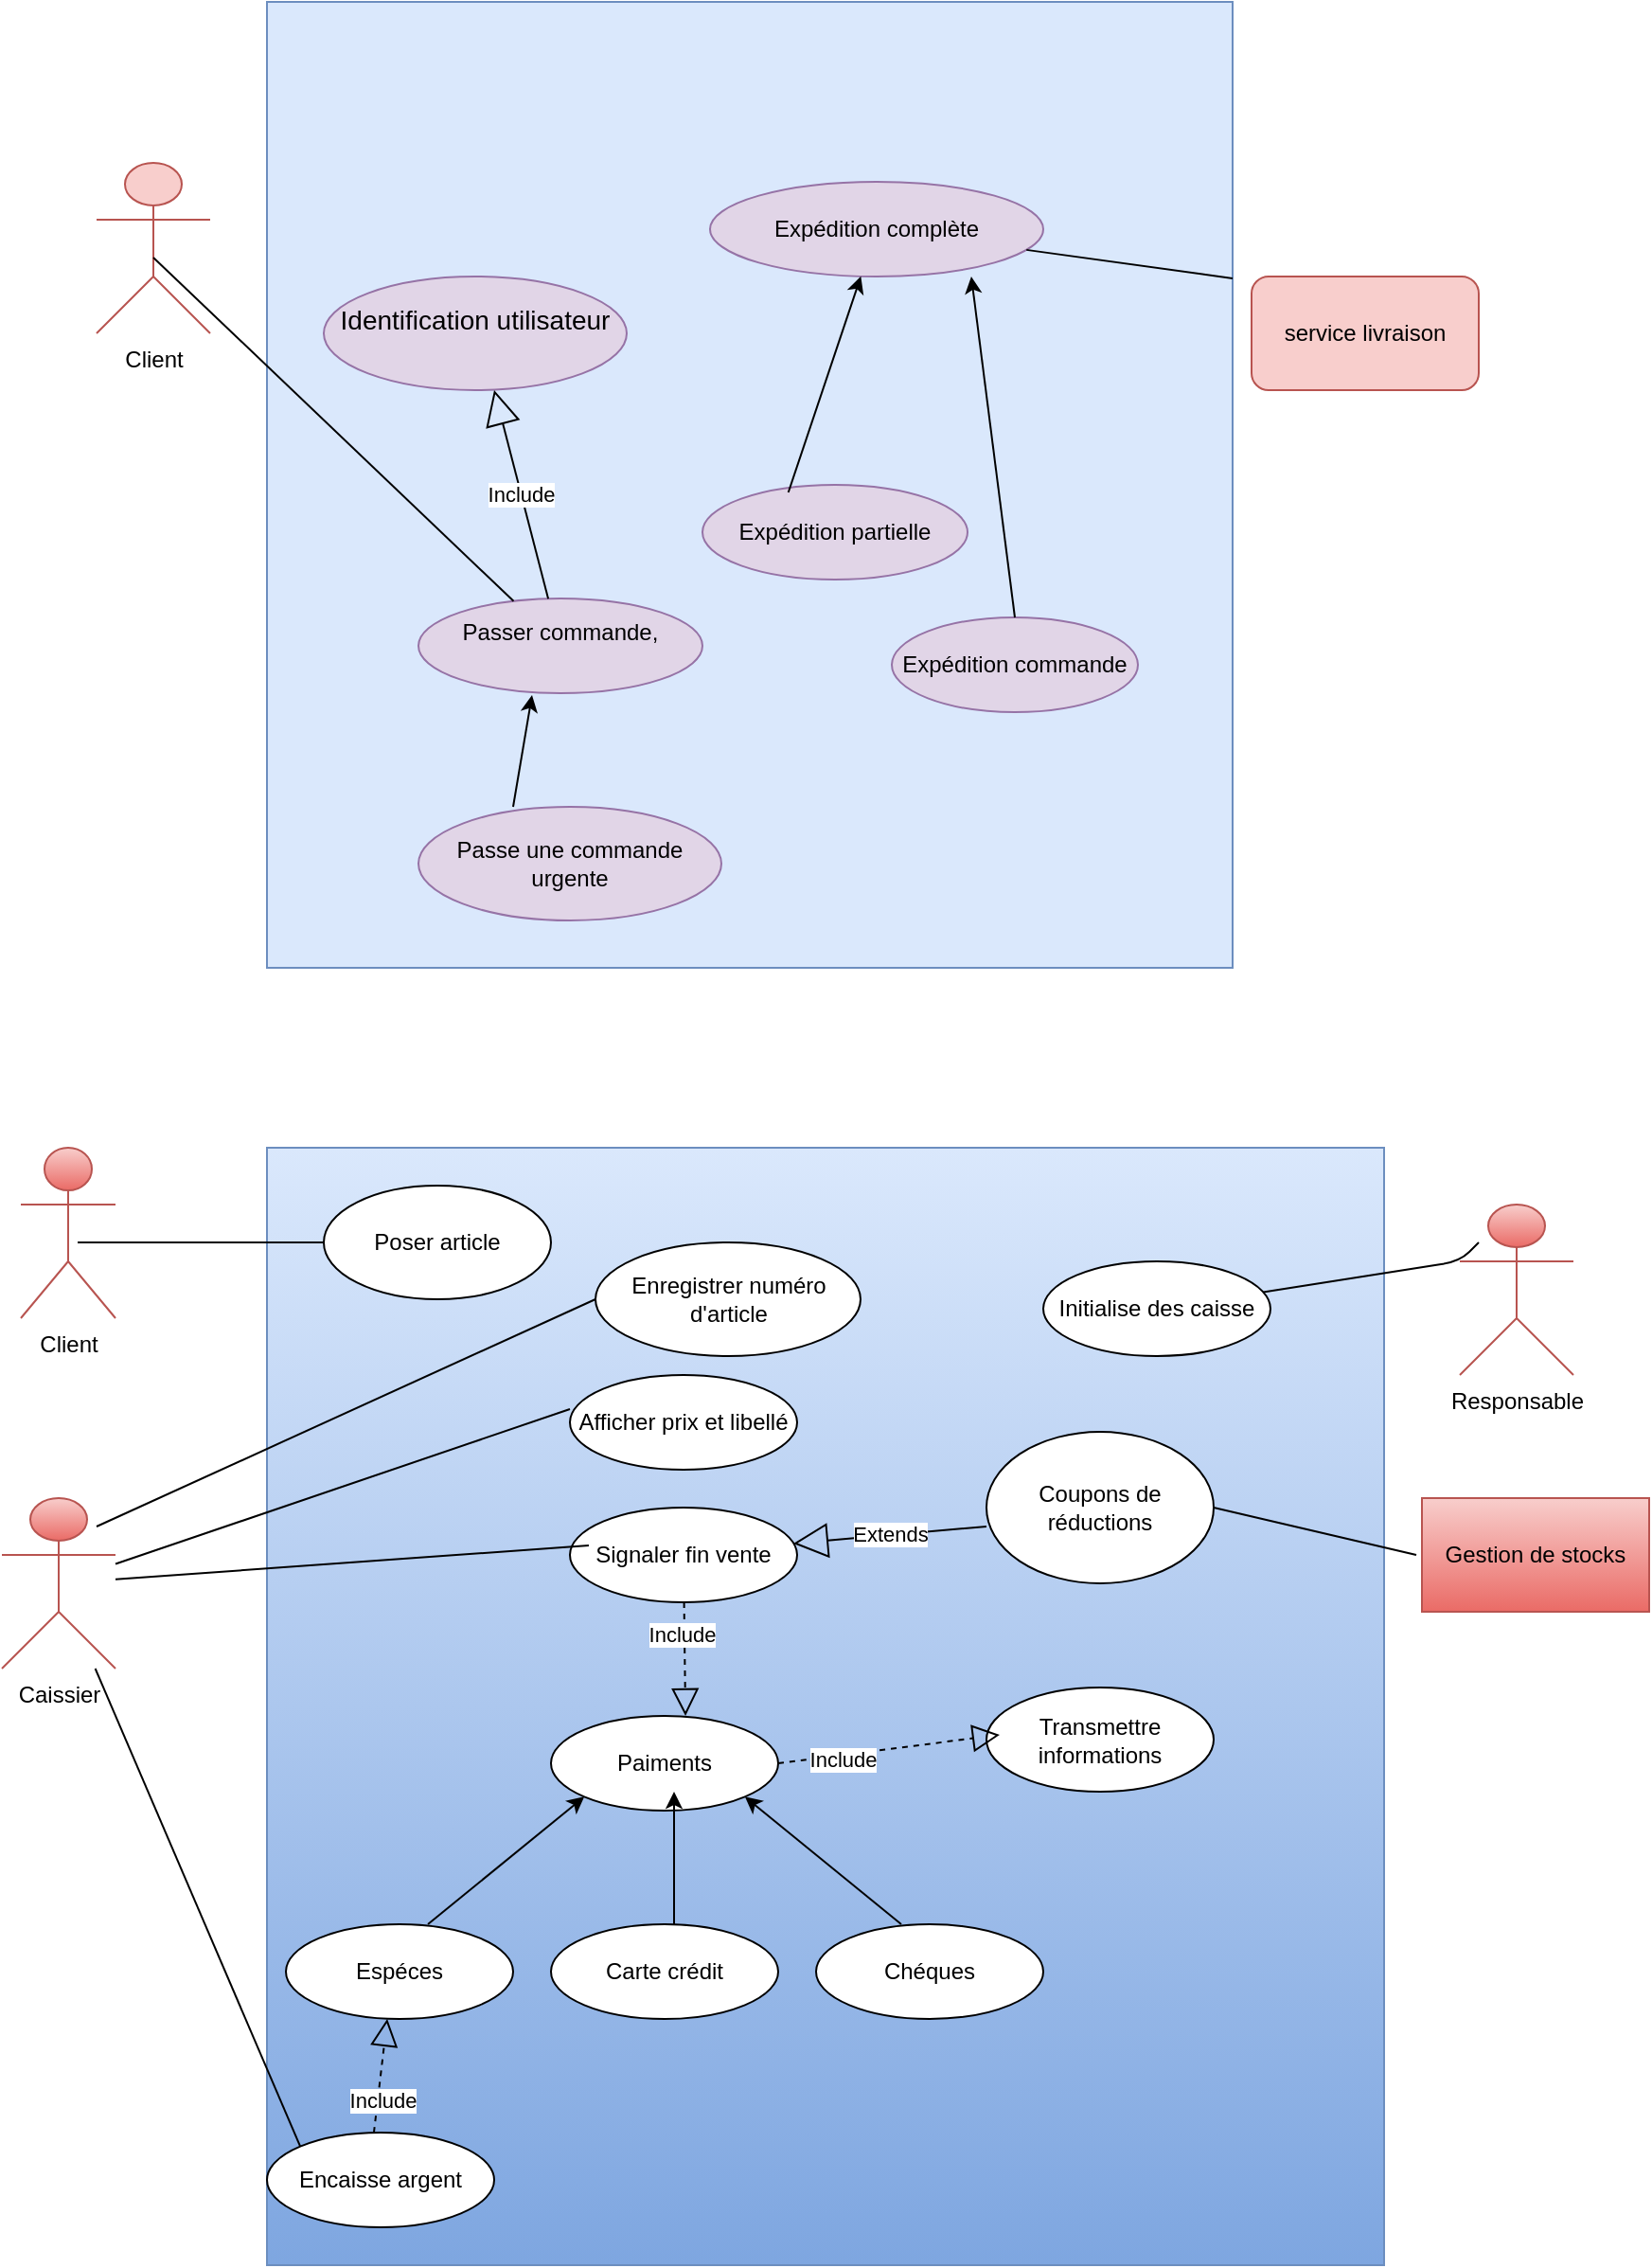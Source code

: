 <mxfile version="15.2.9" type="github">
  <diagram id="3zV3grbTLbIIIl_E3F7j" name="Page-1">
    <mxGraphModel dx="1422" dy="773" grid="1" gridSize="10" guides="1" tooltips="1" connect="1" arrows="1" fold="1" page="1" pageScale="1" pageWidth="827" pageHeight="1169" math="0" shadow="0">
      <root>
        <mxCell id="0" />
        <mxCell id="1" parent="0" />
        <mxCell id="56IU1cRiJv5hOyN3SNsQ-1" value="" style="whiteSpace=wrap;html=1;aspect=fixed;fillColor=#dae8fc;strokeColor=#6c8ebf;" vertex="1" parent="1">
          <mxGeometry x="170" y="125" width="510" height="510" as="geometry" />
        </mxCell>
        <mxCell id="56IU1cRiJv5hOyN3SNsQ-2" value="Expédition commande" style="ellipse;whiteSpace=wrap;html=1;fillColor=#e1d5e7;strokeColor=#9673a6;" vertex="1" parent="1">
          <mxGeometry x="500" y="450" width="130" height="50" as="geometry" />
        </mxCell>
        <mxCell id="56IU1cRiJv5hOyN3SNsQ-3" value="&lt;span class=&quot;fontstyle0&quot;&gt;Expédition complète&lt;/span&gt; &lt;br/&gt;" style="ellipse;whiteSpace=wrap;html=1;fillColor=#e1d5e7;strokeColor=#9673a6;" vertex="1" parent="1">
          <mxGeometry x="404" y="220" width="176" height="50" as="geometry" />
        </mxCell>
        <mxCell id="56IU1cRiJv5hOyN3SNsQ-4" value="&#xa;&#xa;&#xa;&lt;span class=&quot;fontstyle0&quot;&gt;Passer commande, &lt;/span&gt; &#xa;&lt;br style=&quot;font-style: normal; font-variant: normal; font-weight: normal; letter-spacing: normal; line-height: normal; text-indent: 0px; text-transform: none; word-spacing: 0px;&quot;&gt;&#xa;&#xa;&#xa;" style="ellipse;whiteSpace=wrap;html=1;fillColor=#e1d5e7;strokeColor=#9673a6;" vertex="1" parent="1">
          <mxGeometry x="250" y="440" width="150" height="50" as="geometry" />
        </mxCell>
        <mxCell id="56IU1cRiJv5hOyN3SNsQ-5" value="&lt;span class=&quot;fontstyle0&quot;&gt;Expédition partielle&lt;/span&gt; " style="ellipse;whiteSpace=wrap;html=1;fillColor=#e1d5e7;strokeColor=#9673a6;" vertex="1" parent="1">
          <mxGeometry x="400" y="380" width="140" height="50" as="geometry" />
        </mxCell>
        <mxCell id="56IU1cRiJv5hOyN3SNsQ-8" value="&lt;br&gt;&lt;br&gt;&lt;br&gt;&lt;span class=&quot;fontstyle0&quot;&gt;Passe une commande urgente &lt;/span&gt; &lt;br&gt;&lt;br style=&quot;font-style: normal ; font-variant: normal ; font-weight: normal ; letter-spacing: normal ; line-height: normal ; text-indent: 0px ; text-transform: none ; word-spacing: 0px&quot;&gt;&lt;br&gt;&lt;br&gt;" style="ellipse;whiteSpace=wrap;html=1;fillColor=#e1d5e7;strokeColor=#9673a6;" vertex="1" parent="1">
          <mxGeometry x="250" y="550" width="160" height="60" as="geometry" />
        </mxCell>
        <mxCell id="56IU1cRiJv5hOyN3SNsQ-9" value="&lt;span class=&quot;fontstyle0&quot; style=&quot;font-size: 14px&quot;&gt;Identification utilisateur&lt;br&gt;&lt;/span&gt; &lt;br&gt;" style="ellipse;whiteSpace=wrap;html=1;fillColor=#e1d5e7;strokeColor=#9673a6;" vertex="1" parent="1">
          <mxGeometry x="200" y="270" width="160" height="60" as="geometry" />
        </mxCell>
        <mxCell id="56IU1cRiJv5hOyN3SNsQ-11" value="Client" style="shape=umlActor;verticalLabelPosition=bottom;verticalAlign=top;html=1;outlineConnect=0;fillColor=#f8cecc;strokeColor=#b85450;" vertex="1" parent="1">
          <mxGeometry x="80" y="210" width="60" height="90" as="geometry" />
        </mxCell>
        <mxCell id="56IU1cRiJv5hOyN3SNsQ-14" value="" style="endArrow=none;html=1;" edge="1" parent="1" target="56IU1cRiJv5hOyN3SNsQ-4">
          <mxGeometry width="50" height="50" relative="1" as="geometry">
            <mxPoint x="110" y="260" as="sourcePoint" />
            <mxPoint x="160" y="210" as="targetPoint" />
          </mxGeometry>
        </mxCell>
        <mxCell id="56IU1cRiJv5hOyN3SNsQ-18" value="" style="endArrow=none;html=1;" edge="1" parent="1" target="56IU1cRiJv5hOyN3SNsQ-3">
          <mxGeometry width="50" height="50" relative="1" as="geometry">
            <mxPoint x="680" y="271" as="sourcePoint" />
            <mxPoint x="1050" y="100" as="targetPoint" />
          </mxGeometry>
        </mxCell>
        <mxCell id="56IU1cRiJv5hOyN3SNsQ-19" value="" style="endArrow=classic;html=1;entryX=0.784;entryY=1;entryDx=0;entryDy=0;exitX=0.5;exitY=0;exitDx=0;exitDy=0;entryPerimeter=0;" edge="1" parent="1" source="56IU1cRiJv5hOyN3SNsQ-2" target="56IU1cRiJv5hOyN3SNsQ-3">
          <mxGeometry width="50" height="50" relative="1" as="geometry">
            <mxPoint x="490" y="190" as="sourcePoint" />
            <mxPoint x="540" y="140" as="targetPoint" />
          </mxGeometry>
        </mxCell>
        <mxCell id="56IU1cRiJv5hOyN3SNsQ-20" value="" style="endArrow=classic;html=1;exitX=0.324;exitY=0.08;exitDx=0;exitDy=0;exitPerimeter=0;" edge="1" parent="1" source="56IU1cRiJv5hOyN3SNsQ-5" target="56IU1cRiJv5hOyN3SNsQ-3">
          <mxGeometry width="50" height="50" relative="1" as="geometry">
            <mxPoint x="480" y="280" as="sourcePoint" />
            <mxPoint x="530" y="230" as="targetPoint" />
            <Array as="points" />
          </mxGeometry>
        </mxCell>
        <mxCell id="56IU1cRiJv5hOyN3SNsQ-23" value="Include" style="endArrow=block;endSize=16;endFill=0;html=1;" edge="1" parent="1" source="56IU1cRiJv5hOyN3SNsQ-4">
          <mxGeometry width="160" relative="1" as="geometry">
            <mxPoint x="220" y="430" as="sourcePoint" />
            <mxPoint x="290" y="330" as="targetPoint" />
            <Array as="points" />
          </mxGeometry>
        </mxCell>
        <mxCell id="56IU1cRiJv5hOyN3SNsQ-24" value="" style="endArrow=classic;html=1;entryX=0.4;entryY=1.02;entryDx=0;entryDy=0;entryPerimeter=0;" edge="1" parent="1" target="56IU1cRiJv5hOyN3SNsQ-4">
          <mxGeometry width="50" height="50" relative="1" as="geometry">
            <mxPoint x="300" y="550" as="sourcePoint" />
            <mxPoint x="350" y="500" as="targetPoint" />
          </mxGeometry>
        </mxCell>
        <mxCell id="56IU1cRiJv5hOyN3SNsQ-25" value="service livraison" style="rounded=1;whiteSpace=wrap;html=1;fillColor=#f8cecc;strokeColor=#b85450;" vertex="1" parent="1">
          <mxGeometry x="690" y="270" width="120" height="60" as="geometry" />
        </mxCell>
        <mxCell id="56IU1cRiJv5hOyN3SNsQ-28" value="" style="whiteSpace=wrap;html=1;aspect=fixed;gradientColor=#7ea6e0;fillColor=#dae8fc;strokeColor=#6c8ebf;" vertex="1" parent="1">
          <mxGeometry x="170" y="730" width="590" height="590" as="geometry" />
        </mxCell>
        <mxCell id="56IU1cRiJv5hOyN3SNsQ-29" value="Caissier" style="shape=umlActor;verticalLabelPosition=bottom;verticalAlign=top;html=1;outlineConnect=0;gradientColor=#ea6b66;fillColor=#f8cecc;strokeColor=#b85450;" vertex="1" parent="1">
          <mxGeometry x="30" y="915" width="60" height="90" as="geometry" />
        </mxCell>
        <mxCell id="56IU1cRiJv5hOyN3SNsQ-30" value="Enregistrer numéro d&#39;article" style="ellipse;whiteSpace=wrap;html=1;" vertex="1" parent="1">
          <mxGeometry x="343.5" y="780" width="140" height="60" as="geometry" />
        </mxCell>
        <mxCell id="56IU1cRiJv5hOyN3SNsQ-31" value="Carte crédit" style="ellipse;whiteSpace=wrap;html=1;" vertex="1" parent="1">
          <mxGeometry x="320" y="1140" width="120" height="50" as="geometry" />
        </mxCell>
        <mxCell id="56IU1cRiJv5hOyN3SNsQ-32" value="Espéces" style="ellipse;whiteSpace=wrap;html=1;" vertex="1" parent="1">
          <mxGeometry x="180" y="1140" width="120" height="50" as="geometry" />
        </mxCell>
        <mxCell id="56IU1cRiJv5hOyN3SNsQ-33" value="Encaisse argent" style="ellipse;whiteSpace=wrap;html=1;" vertex="1" parent="1">
          <mxGeometry x="170" y="1250" width="120" height="50" as="geometry" />
        </mxCell>
        <mxCell id="56IU1cRiJv5hOyN3SNsQ-34" value="Afficher prix et libellé" style="ellipse;whiteSpace=wrap;html=1;" vertex="1" parent="1">
          <mxGeometry x="330" y="850" width="120" height="50" as="geometry" />
        </mxCell>
        <mxCell id="56IU1cRiJv5hOyN3SNsQ-35" value="Signaler fin vente" style="ellipse;whiteSpace=wrap;html=1;" vertex="1" parent="1">
          <mxGeometry x="330" y="920" width="120" height="50" as="geometry" />
        </mxCell>
        <mxCell id="56IU1cRiJv5hOyN3SNsQ-36" value="Paiments" style="ellipse;whiteSpace=wrap;html=1;" vertex="1" parent="1">
          <mxGeometry x="320" y="1030" width="120" height="50" as="geometry" />
        </mxCell>
        <mxCell id="56IU1cRiJv5hOyN3SNsQ-37" value="" style="endArrow=none;html=1;entryX=0;entryY=0.5;entryDx=0;entryDy=0;" edge="1" parent="1" target="56IU1cRiJv5hOyN3SNsQ-30">
          <mxGeometry width="50" height="50" relative="1" as="geometry">
            <mxPoint x="80" y="930" as="sourcePoint" />
            <mxPoint x="150" y="780" as="targetPoint" />
          </mxGeometry>
        </mxCell>
        <mxCell id="56IU1cRiJv5hOyN3SNsQ-38" value="" style="endArrow=none;html=1;entryX=0;entryY=0.36;entryDx=0;entryDy=0;entryPerimeter=0;" edge="1" parent="1" source="56IU1cRiJv5hOyN3SNsQ-29" target="56IU1cRiJv5hOyN3SNsQ-34">
          <mxGeometry width="50" height="50" relative="1" as="geometry">
            <mxPoint x="110" y="860" as="sourcePoint" />
            <mxPoint x="160" y="810" as="targetPoint" />
          </mxGeometry>
        </mxCell>
        <mxCell id="56IU1cRiJv5hOyN3SNsQ-39" value="" style="endArrow=none;html=1;" edge="1" parent="1" source="56IU1cRiJv5hOyN3SNsQ-29">
          <mxGeometry width="50" height="50" relative="1" as="geometry">
            <mxPoint x="115" y="870" as="sourcePoint" />
            <mxPoint x="340" y="940" as="targetPoint" />
          </mxGeometry>
        </mxCell>
        <mxCell id="56IU1cRiJv5hOyN3SNsQ-40" value="" style="endArrow=block;dashed=1;endFill=0;endSize=12;html=1;entryX=0.592;entryY=0;entryDx=0;entryDy=0;entryPerimeter=0;" edge="1" parent="1" source="56IU1cRiJv5hOyN3SNsQ-35" target="56IU1cRiJv5hOyN3SNsQ-36">
          <mxGeometry width="160" relative="1" as="geometry">
            <mxPoint x="370" y="1010" as="sourcePoint" />
            <mxPoint x="530" y="1010" as="targetPoint" />
          </mxGeometry>
        </mxCell>
        <mxCell id="56IU1cRiJv5hOyN3SNsQ-41" value="Include" style="edgeLabel;html=1;align=center;verticalAlign=middle;resizable=0;points=[];" vertex="1" connectable="0" parent="56IU1cRiJv5hOyN3SNsQ-40">
          <mxGeometry x="-0.429" y="-2" relative="1" as="geometry">
            <mxPoint as="offset" />
          </mxGeometry>
        </mxCell>
        <mxCell id="56IU1cRiJv5hOyN3SNsQ-42" value="Chéques" style="ellipse;whiteSpace=wrap;html=1;" vertex="1" parent="1">
          <mxGeometry x="460" y="1140" width="120" height="50" as="geometry" />
        </mxCell>
        <mxCell id="56IU1cRiJv5hOyN3SNsQ-43" value="" style="endArrow=classic;html=1;entryX=0;entryY=1;entryDx=0;entryDy=0;" edge="1" parent="1" target="56IU1cRiJv5hOyN3SNsQ-36">
          <mxGeometry width="50" height="50" relative="1" as="geometry">
            <mxPoint x="255" y="1140" as="sourcePoint" />
            <mxPoint x="305" y="1090" as="targetPoint" />
          </mxGeometry>
        </mxCell>
        <mxCell id="56IU1cRiJv5hOyN3SNsQ-44" value="" style="endArrow=classic;html=1;" edge="1" parent="1">
          <mxGeometry width="50" height="50" relative="1" as="geometry">
            <mxPoint x="385" y="1140" as="sourcePoint" />
            <mxPoint x="385" y="1070" as="targetPoint" />
          </mxGeometry>
        </mxCell>
        <mxCell id="56IU1cRiJv5hOyN3SNsQ-45" value="" style="endArrow=classic;html=1;entryX=1;entryY=1;entryDx=0;entryDy=0;" edge="1" parent="1" target="56IU1cRiJv5hOyN3SNsQ-36">
          <mxGeometry width="50" height="50" relative="1" as="geometry">
            <mxPoint x="505" y="1140" as="sourcePoint" />
            <mxPoint x="555" y="1090" as="targetPoint" />
          </mxGeometry>
        </mxCell>
        <mxCell id="56IU1cRiJv5hOyN3SNsQ-47" style="edgeStyle=orthogonalEdgeStyle;rounded=0;orthogonalLoop=1;jettySize=auto;html=1;exitX=0.5;exitY=1;exitDx=0;exitDy=0;" edge="1" parent="1" source="56IU1cRiJv5hOyN3SNsQ-33" target="56IU1cRiJv5hOyN3SNsQ-33">
          <mxGeometry relative="1" as="geometry" />
        </mxCell>
        <mxCell id="56IU1cRiJv5hOyN3SNsQ-49" value="" style="endArrow=block;dashed=1;endFill=0;endSize=12;html=1;exitX=0.5;exitY=0;exitDx=0;exitDy=0;" edge="1" parent="1">
          <mxGeometry width="160" relative="1" as="geometry">
            <mxPoint x="226.47" y="1250" as="sourcePoint" />
            <mxPoint x="233.532" y="1189.97" as="targetPoint" />
          </mxGeometry>
        </mxCell>
        <mxCell id="56IU1cRiJv5hOyN3SNsQ-50" value="Include" style="edgeLabel;html=1;align=center;verticalAlign=middle;resizable=0;points=[];" vertex="1" connectable="0" parent="56IU1cRiJv5hOyN3SNsQ-49">
          <mxGeometry x="-0.429" y="-2" relative="1" as="geometry">
            <mxPoint as="offset" />
          </mxGeometry>
        </mxCell>
        <mxCell id="56IU1cRiJv5hOyN3SNsQ-51" value="" style="endArrow=none;html=1;exitX=0;exitY=0;exitDx=0;exitDy=0;" edge="1" parent="1" source="56IU1cRiJv5hOyN3SNsQ-33" target="56IU1cRiJv5hOyN3SNsQ-29">
          <mxGeometry width="50" height="50" relative="1" as="geometry">
            <mxPoint x="390" y="1060" as="sourcePoint" />
            <mxPoint x="80" y="880" as="targetPoint" />
          </mxGeometry>
        </mxCell>
        <mxCell id="56IU1cRiJv5hOyN3SNsQ-52" value="Gestion de stocks" style="rounded=0;whiteSpace=wrap;html=1;gradientColor=#ea6b66;fillColor=#f8cecc;strokeColor=#b85450;" vertex="1" parent="1">
          <mxGeometry x="780" y="915" width="120" height="60" as="geometry" />
        </mxCell>
        <mxCell id="56IU1cRiJv5hOyN3SNsQ-53" value="Transmettre informations" style="ellipse;whiteSpace=wrap;html=1;" vertex="1" parent="1">
          <mxGeometry x="550" y="1015" width="120" height="55" as="geometry" />
        </mxCell>
        <mxCell id="56IU1cRiJv5hOyN3SNsQ-55" value="" style="endArrow=block;dashed=1;endFill=0;endSize=12;html=1;exitX=1;exitY=0.5;exitDx=0;exitDy=0;" edge="1" parent="1" source="56IU1cRiJv5hOyN3SNsQ-36">
          <mxGeometry width="160" relative="1" as="geometry">
            <mxPoint x="550" y="1050.03" as="sourcePoint" />
            <mxPoint x="557" y="1040" as="targetPoint" />
          </mxGeometry>
        </mxCell>
        <mxCell id="56IU1cRiJv5hOyN3SNsQ-56" value="Include" style="edgeLabel;html=1;align=center;verticalAlign=middle;resizable=0;points=[];" vertex="1" connectable="0" parent="56IU1cRiJv5hOyN3SNsQ-55">
          <mxGeometry x="-0.429" y="-2" relative="1" as="geometry">
            <mxPoint as="offset" />
          </mxGeometry>
        </mxCell>
        <mxCell id="56IU1cRiJv5hOyN3SNsQ-57" value="Responsable" style="shape=umlActor;verticalLabelPosition=bottom;verticalAlign=top;html=1;outlineConnect=0;gradientColor=#ea6b66;fillColor=#f8cecc;strokeColor=#b85450;" vertex="1" parent="1">
          <mxGeometry x="800" y="760" width="60" height="90" as="geometry" />
        </mxCell>
        <mxCell id="56IU1cRiJv5hOyN3SNsQ-58" value="Initialise des caisse" style="ellipse;whiteSpace=wrap;html=1;" vertex="1" parent="1">
          <mxGeometry x="580" y="790" width="120" height="50" as="geometry" />
        </mxCell>
        <mxCell id="56IU1cRiJv5hOyN3SNsQ-60" value="" style="endArrow=none;html=1;" edge="1" parent="1" source="56IU1cRiJv5hOyN3SNsQ-58">
          <mxGeometry width="50" height="50" relative="1" as="geometry">
            <mxPoint x="760" y="830" as="sourcePoint" />
            <mxPoint x="810" y="780" as="targetPoint" />
            <Array as="points">
              <mxPoint x="800" y="790" />
            </Array>
          </mxGeometry>
        </mxCell>
        <mxCell id="56IU1cRiJv5hOyN3SNsQ-61" value="Coupons de réductions" style="ellipse;whiteSpace=wrap;html=1;" vertex="1" parent="1">
          <mxGeometry x="550" y="880" width="120" height="80" as="geometry" />
        </mxCell>
        <mxCell id="56IU1cRiJv5hOyN3SNsQ-62" value="" style="endArrow=none;html=1;entryX=1;entryY=0.5;entryDx=0;entryDy=0;" edge="1" parent="1" target="56IU1cRiJv5hOyN3SNsQ-61">
          <mxGeometry width="50" height="50" relative="1" as="geometry">
            <mxPoint x="777" y="945" as="sourcePoint" />
            <mxPoint x="827" y="895" as="targetPoint" />
          </mxGeometry>
        </mxCell>
        <mxCell id="56IU1cRiJv5hOyN3SNsQ-63" value="Extends" style="endArrow=block;endSize=16;endFill=0;html=1;entryX=0.983;entryY=0.38;entryDx=0;entryDy=0;entryPerimeter=0;" edge="1" parent="1" target="56IU1cRiJv5hOyN3SNsQ-35">
          <mxGeometry width="160" relative="1" as="geometry">
            <mxPoint x="550" y="930" as="sourcePoint" />
            <mxPoint x="710" y="930" as="targetPoint" />
          </mxGeometry>
        </mxCell>
        <mxCell id="56IU1cRiJv5hOyN3SNsQ-64" value="Client" style="shape=umlActor;verticalLabelPosition=bottom;verticalAlign=top;html=1;outlineConnect=0;gradientColor=#ea6b66;fillColor=#f8cecc;strokeColor=#b85450;" vertex="1" parent="1">
          <mxGeometry x="40" y="730" width="50" height="90" as="geometry" />
        </mxCell>
        <mxCell id="56IU1cRiJv5hOyN3SNsQ-65" value="Poser article" style="ellipse;whiteSpace=wrap;html=1;" vertex="1" parent="1">
          <mxGeometry x="200" y="750" width="120" height="60" as="geometry" />
        </mxCell>
        <mxCell id="56IU1cRiJv5hOyN3SNsQ-67" value="" style="endArrow=none;html=1;entryX=0;entryY=0.5;entryDx=0;entryDy=0;" edge="1" parent="1" target="56IU1cRiJv5hOyN3SNsQ-65">
          <mxGeometry width="50" height="50" relative="1" as="geometry">
            <mxPoint x="70" y="780" as="sourcePoint" />
            <mxPoint x="120" y="730" as="targetPoint" />
          </mxGeometry>
        </mxCell>
      </root>
    </mxGraphModel>
  </diagram>
</mxfile>
